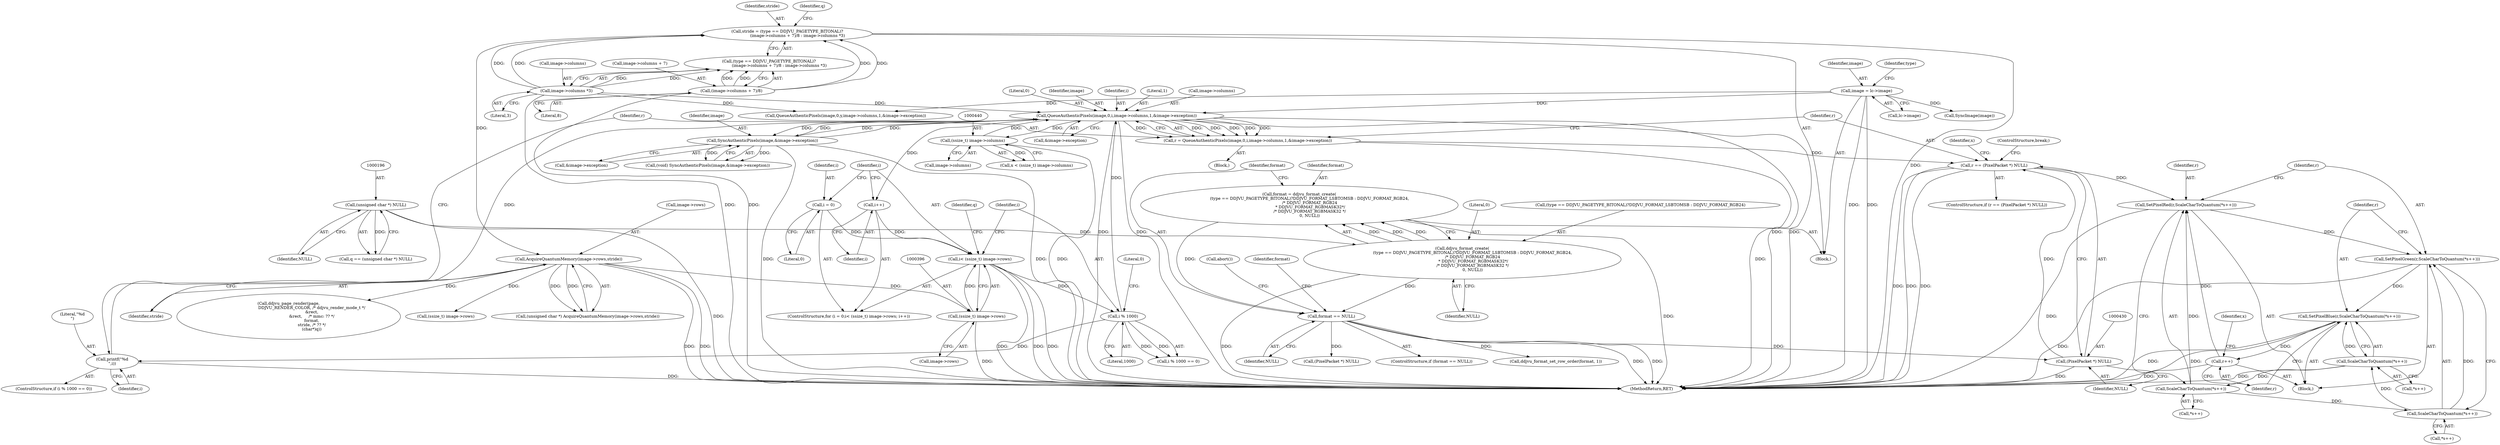 digraph "0_ImageMagick_f6e9d0d9955e85bdd7540b251cd50d598dacc5e6_12@pointer" {
"1000447" [label="(Call,SetPixelRed(r,ScaleCharToQuantum(*s++)))"];
"1000427" [label="(Call,r == (PixelPacket *) NULL)"];
"1000412" [label="(Call,r = QueueAuthenticPixels(image,0,i,image->columns,1,&image->exception))"];
"1000414" [label="(Call,QueueAuthenticPixels(image,0,i,image->columns,1,&image->exception))"];
"1000154" [label="(Call,image = lc->image)"];
"1000469" [label="(Call,SyncAuthenticPixels(image,&image->exception))"];
"1000409" [label="(Call,printf(\"%d\n\",i))"];
"1000405" [label="(Call,i % 1000)"];
"1000393" [label="(Call,i< (ssize_t) image->rows)"];
"1000400" [label="(Call,i++)"];
"1000390" [label="(Call,i = 0)"];
"1000395" [label="(Call,(ssize_t) image->rows)"];
"1000187" [label="(Call,AcquireQuantumMemory(image->rows,stride))"];
"1000165" [label="(Call,stride = (type == DDJVU_PAGETYPE_BITONAL)?\n                (image->columns + 7)/8 : image->columns *3)"];
"1000171" [label="(Call,(image->columns + 7)/8)"];
"1000178" [label="(Call,image->columns *3)"];
"1000439" [label="(Call,(ssize_t) image->columns)"];
"1000429" [label="(Call,(PixelPacket *) NULL)"];
"1000211" [label="(Call,format == NULL)"];
"1000199" [label="(Call,format = ddjvu_format_create(\n                (type == DDJVU_PAGETYPE_BITONAL)?DDJVU_FORMAT_LSBTOMSB : DDJVU_FORMAT_RGB24,\n                /* DDJVU_FORMAT_RGB24\n                 * DDJVU_FORMAT_RGBMASK32*/\n                /* DDJVU_FORMAT_RGBMASK32 */\n                0, NULL))"];
"1000201" [label="(Call,ddjvu_format_create(\n                (type == DDJVU_PAGETYPE_BITONAL)?DDJVU_FORMAT_LSBTOMSB : DDJVU_FORMAT_RGB24,\n                /* DDJVU_FORMAT_RGB24\n                 * DDJVU_FORMAT_RGBMASK32*/\n                /* DDJVU_FORMAT_RGBMASK32 */\n                0, NULL))"];
"1000195" [label="(Call,(unsigned char *) NULL)"];
"1000465" [label="(Call,r++)"];
"1000459" [label="(Call,SetPixelBlue(r,ScaleCharToQuantum(*s++)))"];
"1000453" [label="(Call,SetPixelGreen(r,ScaleCharToQuantum(*s++)))"];
"1000447" [label="(Call,SetPixelRed(r,ScaleCharToQuantum(*s++)))"];
"1000449" [label="(Call,ScaleCharToQuantum(*s++))"];
"1000461" [label="(Call,ScaleCharToQuantum(*s++))"];
"1000455" [label="(Call,ScaleCharToQuantum(*s++))"];
"1000471" [label="(Call,&image->exception)"];
"1000465" [label="(Call,r++)"];
"1000412" [label="(Call,r = QueueAuthenticPixels(image,0,i,image->columns,1,&image->exception))"];
"1000415" [label="(Identifier,image)"];
"1000439" [label="(Call,(ssize_t) image->columns)"];
"1000213" [label="(Identifier,NULL)"];
"1000417" [label="(Identifier,i)"];
"1000409" [label="(Call,printf(\"%d\n\",i))"];
"1000215" [label="(Call,abort())"];
"1000389" [label="(ControlStructure,for (i = 0;i< (ssize_t) image->rows; i++))"];
"1000392" [label="(Literal,0)"];
"1000422" [label="(Call,&image->exception)"];
"1000470" [label="(Identifier,image)"];
"1000455" [label="(Call,ScaleCharToQuantum(*s++))"];
"1000390" [label="(Call,i = 0)"];
"1000397" [label="(Call,image->rows)"];
"1000224" [label="(Call,ddjvu_page_render(page,\n                                    DDJVU_RENDER_COLOR, /* ddjvu_render_mode_t */\n                                    &rect,\n                                    &rect,     /* mmc: ?? */\n                                    format,\n                                    stride, /* ?? */\n                                    (char*)q))"];
"1000429" [label="(Call,(PixelPacket *) NULL)"];
"1000195" [label="(Call,(unsigned char *) NULL)"];
"1000461" [label="(Call,ScaleCharToQuantum(*s++))"];
"1000446" [label="(Block,)"];
"1000122" [label="(Block,)"];
"1000462" [label="(Call,*s++)"];
"1000156" [label="(Call,lc->image)"];
"1000269" [label="(Call,QueueAuthenticPixels(image,0,y,image->columns,1,&image->exception))"];
"1000454" [label="(Identifier,r)"];
"1000377" [label="(Call,SyncImage(image))"];
"1000155" [label="(Identifier,image)"];
"1000284" [label="(Call,(PixelPacket *) NULL)"];
"1000167" [label="(Call,(type == DDJVU_PAGETYPE_BITONAL)?\n                (image->columns + 7)/8 : image->columns *3)"];
"1000402" [label="(Block,)"];
"1000400" [label="(Call,i++)"];
"1000404" [label="(Call,i % 1000 == 0)"];
"1000460" [label="(Identifier,r)"];
"1000481" [label="(MethodReturn,RET)"];
"1000395" [label="(Call,(ssize_t) image->rows)"];
"1000166" [label="(Identifier,stride)"];
"1000447" [label="(Call,SetPixelRed(r,ScaleCharToQuantum(*s++)))"];
"1000179" [label="(Call,image->columns)"];
"1000199" [label="(Call,format = ddjvu_format_create(\n                (type == DDJVU_PAGETYPE_BITONAL)?DDJVU_FORMAT_LSBTOMSB : DDJVU_FORMAT_RGB24,\n                /* DDJVU_FORMAT_RGB24\n                 * DDJVU_FORMAT_RGBMASK32*/\n                /* DDJVU_FORMAT_RGBMASK32 */\n                0, NULL))"];
"1000469" [label="(Call,SyncAuthenticPixels(image,&image->exception))"];
"1000177" [label="(Literal,8)"];
"1000217" [label="(Identifier,format)"];
"1000453" [label="(Call,SetPixelGreen(r,ScaleCharToQuantum(*s++)))"];
"1000435" [label="(Identifier,x)"];
"1000432" [label="(ControlStructure,break;)"];
"1000154" [label="(Call,image = lc->image)"];
"1000391" [label="(Identifier,i)"];
"1000421" [label="(Literal,1)"];
"1000408" [label="(Literal,0)"];
"1000418" [label="(Call,image->columns)"];
"1000191" [label="(Identifier,stride)"];
"1000210" [label="(ControlStructure,if (format == NULL))"];
"1000450" [label="(Call,*s++)"];
"1000202" [label="(Call,(type == DDJVU_PAGETYPE_BITONAL)?DDJVU_FORMAT_LSBTOMSB : DDJVU_FORMAT_RGB24)"];
"1000427" [label="(Call,r == (PixelPacket *) NULL)"];
"1000459" [label="(Call,SetPixelBlue(r,ScaleCharToQuantum(*s++)))"];
"1000410" [label="(Literal,\"%d\n\")"];
"1000401" [label="(Identifier,i)"];
"1000160" [label="(Identifier,type)"];
"1000184" [label="(Identifier,q)"];
"1000165" [label="(Call,stride = (type == DDJVU_PAGETYPE_BITONAL)?\n                (image->columns + 7)/8 : image->columns *3)"];
"1000208" [label="(Literal,0)"];
"1000456" [label="(Call,*s++)"];
"1000437" [label="(Call,x < (ssize_t) image->columns)"];
"1000431" [label="(Identifier,NULL)"];
"1000426" [label="(ControlStructure,if (r == (PixelPacket *) NULL))"];
"1000394" [label="(Identifier,i)"];
"1000182" [label="(Literal,3)"];
"1000211" [label="(Call,format == NULL)"];
"1000209" [label="(Identifier,NULL)"];
"1000466" [label="(Identifier,r)"];
"1000414" [label="(Call,QueueAuthenticPixels(image,0,i,image->columns,1,&image->exception))"];
"1000428" [label="(Identifier,r)"];
"1000405" [label="(Call,i % 1000)"];
"1000193" [label="(Call,q == (unsigned char *) NULL)"];
"1000197" [label="(Identifier,NULL)"];
"1000178" [label="(Call,image->columns *3)"];
"1000258" [label="(Call,(ssize_t) image->rows)"];
"1000216" [label="(Call,ddjvu_format_set_row_order(format, 1))"];
"1000449" [label="(Call,ScaleCharToQuantum(*s++))"];
"1000411" [label="(Identifier,i)"];
"1000448" [label="(Identifier,r)"];
"1000416" [label="(Literal,0)"];
"1000185" [label="(Call,(unsigned char *) AcquireQuantumMemory(image->rows,stride))"];
"1000172" [label="(Call,image->columns + 7)"];
"1000441" [label="(Call,image->columns)"];
"1000467" [label="(Call,(void) SyncAuthenticPixels(image,&image->exception))"];
"1000201" [label="(Call,ddjvu_format_create(\n                (type == DDJVU_PAGETYPE_BITONAL)?DDJVU_FORMAT_LSBTOMSB : DDJVU_FORMAT_RGB24,\n                /* DDJVU_FORMAT_RGB24\n                 * DDJVU_FORMAT_RGBMASK32*/\n                /* DDJVU_FORMAT_RGBMASK32 */\n                0, NULL))"];
"1000406" [label="(Identifier,i)"];
"1000200" [label="(Identifier,format)"];
"1000476" [label="(Identifier,q)"];
"1000212" [label="(Identifier,format)"];
"1000407" [label="(Literal,1000)"];
"1000413" [label="(Identifier,r)"];
"1000188" [label="(Call,image->rows)"];
"1000445" [label="(Identifier,x)"];
"1000393" [label="(Call,i< (ssize_t) image->rows)"];
"1000403" [label="(ControlStructure,if (i % 1000 == 0))"];
"1000187" [label="(Call,AcquireQuantumMemory(image->rows,stride))"];
"1000171" [label="(Call,(image->columns + 7)/8)"];
"1000447" -> "1000446"  [label="AST: "];
"1000447" -> "1000449"  [label="CFG: "];
"1000448" -> "1000447"  [label="AST: "];
"1000449" -> "1000447"  [label="AST: "];
"1000454" -> "1000447"  [label="CFG: "];
"1000447" -> "1000481"  [label="DDG: "];
"1000427" -> "1000447"  [label="DDG: "];
"1000465" -> "1000447"  [label="DDG: "];
"1000449" -> "1000447"  [label="DDG: "];
"1000447" -> "1000453"  [label="DDG: "];
"1000427" -> "1000426"  [label="AST: "];
"1000427" -> "1000429"  [label="CFG: "];
"1000428" -> "1000427"  [label="AST: "];
"1000429" -> "1000427"  [label="AST: "];
"1000432" -> "1000427"  [label="CFG: "];
"1000435" -> "1000427"  [label="CFG: "];
"1000427" -> "1000481"  [label="DDG: "];
"1000427" -> "1000481"  [label="DDG: "];
"1000427" -> "1000481"  [label="DDG: "];
"1000412" -> "1000427"  [label="DDG: "];
"1000429" -> "1000427"  [label="DDG: "];
"1000412" -> "1000402"  [label="AST: "];
"1000412" -> "1000414"  [label="CFG: "];
"1000413" -> "1000412"  [label="AST: "];
"1000414" -> "1000412"  [label="AST: "];
"1000428" -> "1000412"  [label="CFG: "];
"1000412" -> "1000481"  [label="DDG: "];
"1000414" -> "1000412"  [label="DDG: "];
"1000414" -> "1000412"  [label="DDG: "];
"1000414" -> "1000412"  [label="DDG: "];
"1000414" -> "1000412"  [label="DDG: "];
"1000414" -> "1000412"  [label="DDG: "];
"1000414" -> "1000412"  [label="DDG: "];
"1000414" -> "1000422"  [label="CFG: "];
"1000415" -> "1000414"  [label="AST: "];
"1000416" -> "1000414"  [label="AST: "];
"1000417" -> "1000414"  [label="AST: "];
"1000418" -> "1000414"  [label="AST: "];
"1000421" -> "1000414"  [label="AST: "];
"1000422" -> "1000414"  [label="AST: "];
"1000414" -> "1000481"  [label="DDG: "];
"1000414" -> "1000481"  [label="DDG: "];
"1000414" -> "1000481"  [label="DDG: "];
"1000414" -> "1000481"  [label="DDG: "];
"1000414" -> "1000400"  [label="DDG: "];
"1000154" -> "1000414"  [label="DDG: "];
"1000469" -> "1000414"  [label="DDG: "];
"1000469" -> "1000414"  [label="DDG: "];
"1000409" -> "1000414"  [label="DDG: "];
"1000405" -> "1000414"  [label="DDG: "];
"1000178" -> "1000414"  [label="DDG: "];
"1000439" -> "1000414"  [label="DDG: "];
"1000414" -> "1000439"  [label="DDG: "];
"1000414" -> "1000469"  [label="DDG: "];
"1000414" -> "1000469"  [label="DDG: "];
"1000154" -> "1000122"  [label="AST: "];
"1000154" -> "1000156"  [label="CFG: "];
"1000155" -> "1000154"  [label="AST: "];
"1000156" -> "1000154"  [label="AST: "];
"1000160" -> "1000154"  [label="CFG: "];
"1000154" -> "1000481"  [label="DDG: "];
"1000154" -> "1000481"  [label="DDG: "];
"1000154" -> "1000269"  [label="DDG: "];
"1000154" -> "1000377"  [label="DDG: "];
"1000469" -> "1000467"  [label="AST: "];
"1000469" -> "1000471"  [label="CFG: "];
"1000470" -> "1000469"  [label="AST: "];
"1000471" -> "1000469"  [label="AST: "];
"1000467" -> "1000469"  [label="CFG: "];
"1000469" -> "1000481"  [label="DDG: "];
"1000469" -> "1000481"  [label="DDG: "];
"1000469" -> "1000467"  [label="DDG: "];
"1000469" -> "1000467"  [label="DDG: "];
"1000409" -> "1000403"  [label="AST: "];
"1000409" -> "1000411"  [label="CFG: "];
"1000410" -> "1000409"  [label="AST: "];
"1000411" -> "1000409"  [label="AST: "];
"1000413" -> "1000409"  [label="CFG: "];
"1000409" -> "1000481"  [label="DDG: "];
"1000405" -> "1000409"  [label="DDG: "];
"1000405" -> "1000404"  [label="AST: "];
"1000405" -> "1000407"  [label="CFG: "];
"1000406" -> "1000405"  [label="AST: "];
"1000407" -> "1000405"  [label="AST: "];
"1000408" -> "1000405"  [label="CFG: "];
"1000405" -> "1000404"  [label="DDG: "];
"1000405" -> "1000404"  [label="DDG: "];
"1000393" -> "1000405"  [label="DDG: "];
"1000393" -> "1000389"  [label="AST: "];
"1000393" -> "1000395"  [label="CFG: "];
"1000394" -> "1000393"  [label="AST: "];
"1000395" -> "1000393"  [label="AST: "];
"1000406" -> "1000393"  [label="CFG: "];
"1000476" -> "1000393"  [label="CFG: "];
"1000393" -> "1000481"  [label="DDG: "];
"1000393" -> "1000481"  [label="DDG: "];
"1000393" -> "1000481"  [label="DDG: "];
"1000400" -> "1000393"  [label="DDG: "];
"1000390" -> "1000393"  [label="DDG: "];
"1000395" -> "1000393"  [label="DDG: "];
"1000400" -> "1000389"  [label="AST: "];
"1000400" -> "1000401"  [label="CFG: "];
"1000401" -> "1000400"  [label="AST: "];
"1000394" -> "1000400"  [label="CFG: "];
"1000390" -> "1000389"  [label="AST: "];
"1000390" -> "1000392"  [label="CFG: "];
"1000391" -> "1000390"  [label="AST: "];
"1000392" -> "1000390"  [label="AST: "];
"1000394" -> "1000390"  [label="CFG: "];
"1000395" -> "1000397"  [label="CFG: "];
"1000396" -> "1000395"  [label="AST: "];
"1000397" -> "1000395"  [label="AST: "];
"1000395" -> "1000481"  [label="DDG: "];
"1000187" -> "1000395"  [label="DDG: "];
"1000187" -> "1000185"  [label="AST: "];
"1000187" -> "1000191"  [label="CFG: "];
"1000188" -> "1000187"  [label="AST: "];
"1000191" -> "1000187"  [label="AST: "];
"1000185" -> "1000187"  [label="CFG: "];
"1000187" -> "1000481"  [label="DDG: "];
"1000187" -> "1000481"  [label="DDG: "];
"1000187" -> "1000185"  [label="DDG: "];
"1000187" -> "1000185"  [label="DDG: "];
"1000165" -> "1000187"  [label="DDG: "];
"1000187" -> "1000224"  [label="DDG: "];
"1000187" -> "1000258"  [label="DDG: "];
"1000165" -> "1000122"  [label="AST: "];
"1000165" -> "1000167"  [label="CFG: "];
"1000166" -> "1000165"  [label="AST: "];
"1000167" -> "1000165"  [label="AST: "];
"1000184" -> "1000165"  [label="CFG: "];
"1000165" -> "1000481"  [label="DDG: "];
"1000171" -> "1000165"  [label="DDG: "];
"1000171" -> "1000165"  [label="DDG: "];
"1000178" -> "1000165"  [label="DDG: "];
"1000178" -> "1000165"  [label="DDG: "];
"1000171" -> "1000167"  [label="AST: "];
"1000171" -> "1000177"  [label="CFG: "];
"1000172" -> "1000171"  [label="AST: "];
"1000177" -> "1000171"  [label="AST: "];
"1000167" -> "1000171"  [label="CFG: "];
"1000171" -> "1000481"  [label="DDG: "];
"1000171" -> "1000167"  [label="DDG: "];
"1000171" -> "1000167"  [label="DDG: "];
"1000178" -> "1000167"  [label="AST: "];
"1000178" -> "1000182"  [label="CFG: "];
"1000179" -> "1000178"  [label="AST: "];
"1000182" -> "1000178"  [label="AST: "];
"1000167" -> "1000178"  [label="CFG: "];
"1000178" -> "1000481"  [label="DDG: "];
"1000178" -> "1000167"  [label="DDG: "];
"1000178" -> "1000167"  [label="DDG: "];
"1000178" -> "1000269"  [label="DDG: "];
"1000439" -> "1000437"  [label="AST: "];
"1000439" -> "1000441"  [label="CFG: "];
"1000440" -> "1000439"  [label="AST: "];
"1000441" -> "1000439"  [label="AST: "];
"1000437" -> "1000439"  [label="CFG: "];
"1000439" -> "1000481"  [label="DDG: "];
"1000439" -> "1000437"  [label="DDG: "];
"1000429" -> "1000431"  [label="CFG: "];
"1000430" -> "1000429"  [label="AST: "];
"1000431" -> "1000429"  [label="AST: "];
"1000429" -> "1000481"  [label="DDG: "];
"1000211" -> "1000429"  [label="DDG: "];
"1000211" -> "1000210"  [label="AST: "];
"1000211" -> "1000213"  [label="CFG: "];
"1000212" -> "1000211"  [label="AST: "];
"1000213" -> "1000211"  [label="AST: "];
"1000215" -> "1000211"  [label="CFG: "];
"1000217" -> "1000211"  [label="CFG: "];
"1000211" -> "1000481"  [label="DDG: "];
"1000211" -> "1000481"  [label="DDG: "];
"1000199" -> "1000211"  [label="DDG: "];
"1000201" -> "1000211"  [label="DDG: "];
"1000211" -> "1000216"  [label="DDG: "];
"1000211" -> "1000284"  [label="DDG: "];
"1000199" -> "1000122"  [label="AST: "];
"1000199" -> "1000201"  [label="CFG: "];
"1000200" -> "1000199"  [label="AST: "];
"1000201" -> "1000199"  [label="AST: "];
"1000212" -> "1000199"  [label="CFG: "];
"1000199" -> "1000481"  [label="DDG: "];
"1000201" -> "1000199"  [label="DDG: "];
"1000201" -> "1000199"  [label="DDG: "];
"1000201" -> "1000199"  [label="DDG: "];
"1000201" -> "1000209"  [label="CFG: "];
"1000202" -> "1000201"  [label="AST: "];
"1000208" -> "1000201"  [label="AST: "];
"1000209" -> "1000201"  [label="AST: "];
"1000201" -> "1000481"  [label="DDG: "];
"1000195" -> "1000201"  [label="DDG: "];
"1000195" -> "1000193"  [label="AST: "];
"1000195" -> "1000197"  [label="CFG: "];
"1000196" -> "1000195"  [label="AST: "];
"1000197" -> "1000195"  [label="AST: "];
"1000193" -> "1000195"  [label="CFG: "];
"1000195" -> "1000481"  [label="DDG: "];
"1000195" -> "1000193"  [label="DDG: "];
"1000465" -> "1000446"  [label="AST: "];
"1000465" -> "1000466"  [label="CFG: "];
"1000466" -> "1000465"  [label="AST: "];
"1000445" -> "1000465"  [label="CFG: "];
"1000465" -> "1000481"  [label="DDG: "];
"1000459" -> "1000465"  [label="DDG: "];
"1000459" -> "1000446"  [label="AST: "];
"1000459" -> "1000461"  [label="CFG: "];
"1000460" -> "1000459"  [label="AST: "];
"1000461" -> "1000459"  [label="AST: "];
"1000466" -> "1000459"  [label="CFG: "];
"1000459" -> "1000481"  [label="DDG: "];
"1000459" -> "1000481"  [label="DDG: "];
"1000453" -> "1000459"  [label="DDG: "];
"1000461" -> "1000459"  [label="DDG: "];
"1000453" -> "1000446"  [label="AST: "];
"1000453" -> "1000455"  [label="CFG: "];
"1000454" -> "1000453"  [label="AST: "];
"1000455" -> "1000453"  [label="AST: "];
"1000460" -> "1000453"  [label="CFG: "];
"1000453" -> "1000481"  [label="DDG: "];
"1000455" -> "1000453"  [label="DDG: "];
"1000449" -> "1000450"  [label="CFG: "];
"1000450" -> "1000449"  [label="AST: "];
"1000461" -> "1000449"  [label="DDG: "];
"1000449" -> "1000455"  [label="DDG: "];
"1000461" -> "1000462"  [label="CFG: "];
"1000462" -> "1000461"  [label="AST: "];
"1000461" -> "1000481"  [label="DDG: "];
"1000455" -> "1000461"  [label="DDG: "];
"1000455" -> "1000456"  [label="CFG: "];
"1000456" -> "1000455"  [label="AST: "];
}
